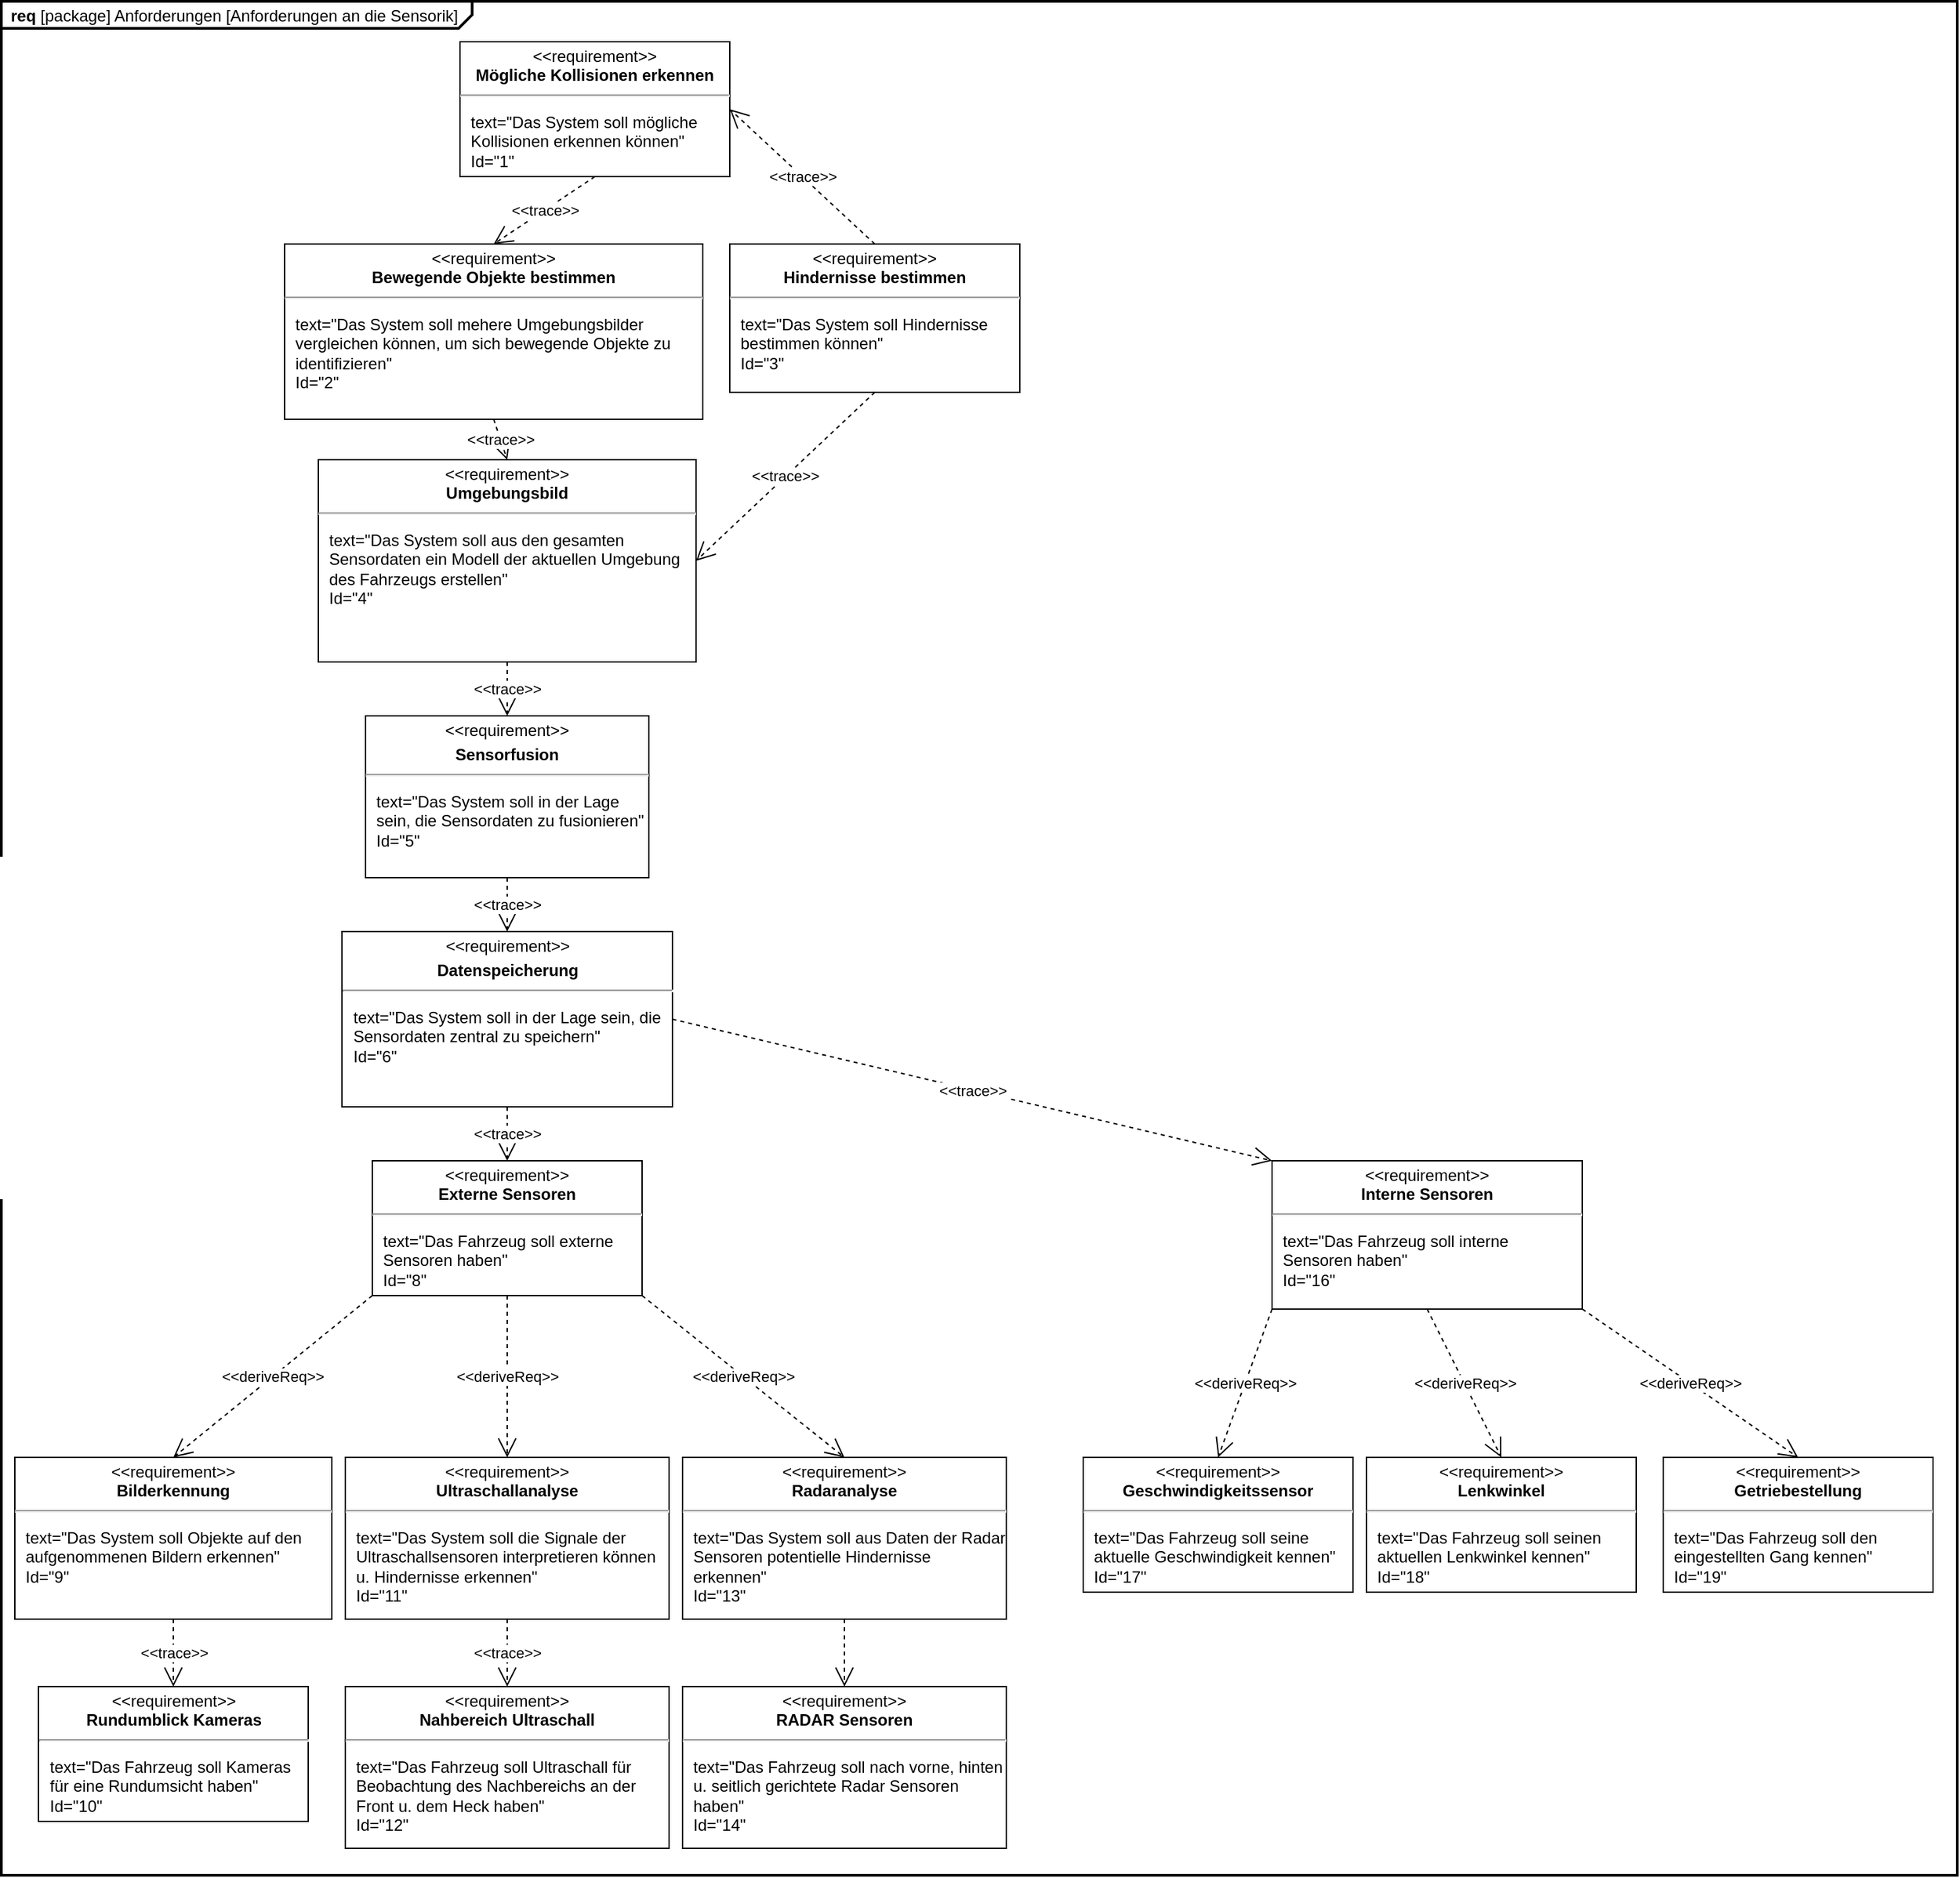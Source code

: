 <mxfile version="22.1.18" type="device">
  <diagram name="Page-1" id="cUt1Z5Ce9xikunBXRKSG">
    <mxGraphModel dx="1434" dy="1852" grid="1" gridSize="10" guides="1" tooltips="1" connect="1" arrows="1" fold="1" page="1" pageScale="1" pageWidth="850" pageHeight="1100" math="0" shadow="0">
      <root>
        <mxCell id="0" />
        <mxCell id="1" parent="0" />
        <mxCell id="ZivWDwuMXYU26zEM_INp-21" value="&lt;p style=&quot;margin:0px;margin-top:4px;margin-left:7px;text-align:left;&quot;&gt;&lt;b&gt;req&lt;/b&gt;&amp;nbsp;[package] Anforderungen [Anforderungen an die Sensorik]&lt;/p&gt;" style="html=1;shape=mxgraph.sysml.package;overflow=fill;labelX=349;strokeWidth=2;align=center;" parent="1" vertex="1">
          <mxGeometry x="40" y="-750" width="1450" height="1390" as="geometry" />
        </mxCell>
        <mxCell id="ZivWDwuMXYU26zEM_INp-5" value="&lt;p style=&quot;margin:0px;margin-top:4px;text-align:center;&quot;&gt;&amp;lt;&amp;lt;requirement&amp;gt;&amp;gt;&lt;br&gt;&lt;b&gt;Rundumblick Kameras&lt;/b&gt;&lt;/p&gt;&lt;hr&gt;&lt;p&gt;&lt;/p&gt;&lt;p style=&quot;margin:0px;margin-left:8px;text-align:left;&quot;&gt;text=&quot;Das Fahrzeug soll Kameras für eine Rundumsicht haben&quot;&lt;br&gt;Id=&quot;10&quot;&lt;/p&gt;" style="shape=rect;overflow=fill;html=1;whiteSpace=wrap;align=center;" parent="1" vertex="1">
          <mxGeometry x="67.5" y="500" width="200" height="100" as="geometry" />
        </mxCell>
        <mxCell id="ZivWDwuMXYU26zEM_INp-9" value="&lt;p style=&quot;margin:0px;margin-top:4px;text-align:center;&quot;&gt;&amp;lt;&amp;lt;requirement&amp;gt;&amp;gt;&lt;br&gt;&lt;b&gt;Nahbereich Ultraschall&lt;/b&gt;&lt;/p&gt;&lt;hr&gt;&lt;p&gt;&lt;/p&gt;&lt;p style=&quot;margin:0px;margin-left:8px;text-align:left;&quot;&gt;text=&quot;Das Fahrzeug soll Ultraschall für Beobachtung des Nachbereichs an der Front u. dem Heck haben&quot;&lt;br&gt;Id=&quot;12&quot;&lt;/p&gt;" style="shape=rect;overflow=fill;html=1;whiteSpace=wrap;align=center;" parent="1" vertex="1">
          <mxGeometry x="295" y="500" width="240" height="120" as="geometry" />
        </mxCell>
        <mxCell id="ZivWDwuMXYU26zEM_INp-12" value="&lt;p style=&quot;margin:0px;margin-top:4px;text-align:center;&quot;&gt;&amp;lt;&amp;lt;requirement&amp;gt;&amp;gt;&lt;br&gt;&lt;b&gt;Bilderkennung&lt;/b&gt;&lt;/p&gt;&lt;hr&gt;&lt;p&gt;&lt;/p&gt;&lt;p style=&quot;margin:0px;margin-left:8px;text-align:left;&quot;&gt;text=&quot;Das System soll Objekte auf den aufgenommenen Bildern erkennen&quot;&lt;br&gt;Id=&quot;9&quot;&lt;/p&gt;" style="shape=rect;overflow=fill;html=1;whiteSpace=wrap;align=center;" parent="1" vertex="1">
          <mxGeometry x="50" y="330" width="235" height="120" as="geometry" />
        </mxCell>
        <mxCell id="ZivWDwuMXYU26zEM_INp-13" value="&lt;p style=&quot;margin:0px;margin-top:4px;text-align:center;&quot;&gt;&amp;lt;&amp;lt;requirement&amp;gt;&amp;gt;&lt;br&gt;&lt;b&gt;Radaranalyse&lt;/b&gt;&lt;/p&gt;&lt;hr&gt;&lt;p&gt;&lt;/p&gt;&lt;p style=&quot;margin:0px;margin-left:8px;text-align:left;&quot;&gt;text=&quot;Das System soll aus Daten der Radar Sensoren potentielle Hindernisse erkennen&quot;&lt;br&gt;Id=&quot;13&quot;&lt;/p&gt;" style="shape=rect;overflow=fill;html=1;whiteSpace=wrap;align=center;" parent="1" vertex="1">
          <mxGeometry x="545" y="330" width="240" height="120" as="geometry" />
        </mxCell>
        <mxCell id="ZivWDwuMXYU26zEM_INp-14" value="&lt;p style=&quot;margin:0px;margin-top:4px;text-align:center;&quot;&gt;&amp;lt;&amp;lt;requirement&amp;gt;&amp;gt;&lt;br&gt;&lt;b&gt;Ultraschallanalyse&lt;/b&gt;&lt;/p&gt;&lt;hr&gt;&lt;p&gt;&lt;/p&gt;&lt;p style=&quot;margin:0px;margin-left:8px;text-align:left;&quot;&gt;text=&quot;Das System soll die Signale der Ultraschall&lt;span style=&quot;background-color: initial;&quot;&gt;sensoren interpretieren können u. Hindernisse erkennen&quot;&lt;/span&gt;&lt;/p&gt;&lt;p style=&quot;margin:0px;margin-left:8px;text-align:left;&quot;&gt;Id=&quot;11&quot;&lt;/p&gt;" style="shape=rect;overflow=fill;html=1;whiteSpace=wrap;align=center;" parent="1" vertex="1">
          <mxGeometry x="295" y="330" width="240" height="120" as="geometry" />
        </mxCell>
        <mxCell id="ZivWDwuMXYU26zEM_INp-16" value="&lt;p style=&quot;margin:0px;margin-top:4px;text-align:center;&quot;&gt;&amp;lt;&amp;lt;requirement&amp;gt;&amp;gt;&lt;br&gt;&lt;b&gt;Umgebungsbild&lt;/b&gt;&lt;/p&gt;&lt;hr&gt;&lt;p&gt;&lt;/p&gt;&lt;p style=&quot;margin:0px;margin-left:8px;text-align:left;&quot;&gt;text=&quot;Das System soll aus den gesamten Sensordaten ein Modell der aktuellen Umgebung des Fahrzeugs erstellen&quot;&lt;br&gt;Id=&quot;4&quot;&lt;/p&gt;" style="shape=rect;overflow=fill;html=1;whiteSpace=wrap;align=center;" parent="1" vertex="1">
          <mxGeometry x="275" y="-410" width="280" height="150" as="geometry" />
        </mxCell>
        <mxCell id="ZivWDwuMXYU26zEM_INp-17" value="&lt;p style=&quot;margin:0px;margin-top:4px;text-align:center;&quot;&gt;&amp;lt;&amp;lt;requirement&amp;gt;&amp;gt;&lt;br&gt;&lt;b&gt;Bewegende Objekte bestimmen&lt;/b&gt;&lt;/p&gt;&lt;hr&gt;&lt;p&gt;&lt;/p&gt;&lt;p style=&quot;margin:0px;margin-left:8px;text-align:left;&quot;&gt;text=&quot;Das System soll mehere Umgebungsbilder vergleichen können, um sich bewegende Objekte zu identifizieren&quot;&lt;br&gt;Id=&quot;2&quot;&lt;/p&gt;" style="shape=rect;overflow=fill;html=1;whiteSpace=wrap;align=center;" parent="1" vertex="1">
          <mxGeometry x="250" y="-570" width="310" height="130" as="geometry" />
        </mxCell>
        <mxCell id="ZivWDwuMXYU26zEM_INp-18" value="&lt;p style=&quot;margin:0px;margin-top:4px;text-align:center;&quot;&gt;&amp;lt;&amp;lt;requirement&amp;gt;&amp;gt;&lt;br&gt;&lt;b&gt;Mögliche Kollisionen erkennen&lt;/b&gt;&lt;/p&gt;&lt;hr&gt;&lt;p&gt;&lt;/p&gt;&lt;p style=&quot;margin:0px;margin-left:8px;text-align:left;&quot;&gt;text=&quot;Das System soll mögliche Kollisionen erkennen können&quot;&lt;br&gt;Id=&quot;1&quot;&lt;/p&gt;" style="shape=rect;overflow=fill;html=1;whiteSpace=wrap;align=center;" parent="1" vertex="1">
          <mxGeometry x="380" y="-720" width="200" height="100" as="geometry" />
        </mxCell>
        <mxCell id="ZivWDwuMXYU26zEM_INp-31" value="&amp;lt;&amp;lt;trace&amp;gt;&amp;gt;" style="endArrow=open;html=1;edgeStyle=none;endSize=12;dashed=1;rounded=0;exitX=0.5;exitY=1;exitDx=0;exitDy=0;entryX=0.5;entryY=0;entryDx=0;entryDy=0;" parent="1" source="ZivWDwuMXYU26zEM_INp-12" target="ZivWDwuMXYU26zEM_INp-5" edge="1">
          <mxGeometry x="0.002" relative="1" as="geometry">
            <mxPoint x="227" y="669" as="sourcePoint" />
            <mxPoint x="225" y="700" as="targetPoint" />
            <mxPoint as="offset" />
          </mxGeometry>
        </mxCell>
        <mxCell id="ZivWDwuMXYU26zEM_INp-32" value="&amp;lt;&amp;lt;trace&amp;gt;&amp;gt;" style="endArrow=open;html=1;edgeStyle=none;endSize=12;dashed=1;rounded=0;exitX=0.5;exitY=1;exitDx=0;exitDy=0;entryX=0.5;entryY=0;entryDx=0;entryDy=0;" parent="1" source="ZivWDwuMXYU26zEM_INp-14" target="ZivWDwuMXYU26zEM_INp-9" edge="1">
          <mxGeometry relative="1" as="geometry">
            <mxPoint x="237" y="679" as="sourcePoint" />
            <mxPoint x="235" y="710" as="targetPoint" />
          </mxGeometry>
        </mxCell>
        <mxCell id="ZivWDwuMXYU26zEM_INp-34" value="&amp;lt;&amp;lt;deriveReq&amp;gt;&amp;gt;" style="endArrow=open;html=1;edgeStyle=none;endSize=12;dashed=1;rounded=0;exitX=0;exitY=1;exitDx=0;exitDy=0;entryX=0.5;entryY=0;entryDx=0;entryDy=0;" parent="1" source="kql1UV2FeJ1EaoSSqhS6-2" target="ZivWDwuMXYU26zEM_INp-12" edge="1">
          <mxGeometry relative="1" as="geometry">
            <mxPoint x="339.5" y="30" as="sourcePoint" />
            <mxPoint x="262" y="540" as="targetPoint" />
          </mxGeometry>
        </mxCell>
        <mxCell id="ZivWDwuMXYU26zEM_INp-35" value="&amp;lt;&amp;lt;deriveReq&amp;gt;&amp;gt;" style="endArrow=open;html=1;edgeStyle=none;endSize=12;dashed=1;rounded=0;exitX=0.5;exitY=1;exitDx=0;exitDy=0;entryX=0.5;entryY=0;entryDx=0;entryDy=0;" parent="1" source="kql1UV2FeJ1EaoSSqhS6-2" target="ZivWDwuMXYU26zEM_INp-14" edge="1">
          <mxGeometry relative="1" as="geometry">
            <mxPoint x="407" y="30" as="sourcePoint" />
            <mxPoint x="272" y="550" as="targetPoint" />
          </mxGeometry>
        </mxCell>
        <mxCell id="ZivWDwuMXYU26zEM_INp-36" value="&amp;lt;&amp;lt;deriveReq&amp;gt;&amp;gt;" style="endArrow=open;html=1;edgeStyle=none;endSize=12;dashed=1;rounded=0;exitX=1;exitY=1;exitDx=0;exitDy=0;entryX=0.5;entryY=0;entryDx=0;entryDy=0;" parent="1" source="kql1UV2FeJ1EaoSSqhS6-2" target="ZivWDwuMXYU26zEM_INp-13" edge="1">
          <mxGeometry relative="1" as="geometry">
            <mxPoint x="474.5" y="30" as="sourcePoint" />
            <mxPoint x="282" y="560" as="targetPoint" />
          </mxGeometry>
        </mxCell>
        <mxCell id="ZivWDwuMXYU26zEM_INp-37" value="&amp;lt;&amp;lt;trace&amp;gt;&amp;gt;" style="endArrow=open;html=1;edgeStyle=none;endSize=12;dashed=1;rounded=0;exitX=0.5;exitY=1;exitDx=0;exitDy=0;entryX=0.5;entryY=0;entryDx=0;entryDy=0;" parent="1" source="ZivWDwuMXYU26zEM_INp-17" target="ZivWDwuMXYU26zEM_INp-16" edge="1">
          <mxGeometry relative="1" as="geometry">
            <mxPoint x="292" y="-41" as="sourcePoint" />
            <mxPoint x="290" y="-10" as="targetPoint" />
          </mxGeometry>
        </mxCell>
        <mxCell id="ZivWDwuMXYU26zEM_INp-38" value="&lt;div&gt;&amp;lt;&amp;lt;trace&amp;gt;&amp;gt;&lt;/div&gt;" style="endArrow=open;html=1;edgeStyle=none;endSize=12;dashed=1;rounded=0;exitX=0.5;exitY=1;exitDx=0;exitDy=0;entryX=0.5;entryY=0;entryDx=0;entryDy=0;" parent="1" source="ZivWDwuMXYU26zEM_INp-18" target="ZivWDwuMXYU26zEM_INp-17" edge="1">
          <mxGeometry relative="1" as="geometry">
            <mxPoint x="640" y="-700" as="sourcePoint" />
            <mxPoint x="740" y="-580" as="targetPoint" />
          </mxGeometry>
        </mxCell>
        <mxCell id="ZivWDwuMXYU26zEM_INp-39" value="&lt;p style=&quot;margin:0px;margin-top:4px;text-align:center;&quot;&gt;&amp;lt;&amp;lt;requirement&amp;gt;&amp;gt;&lt;br&gt;&lt;b&gt;Hindernisse bestimmen&lt;/b&gt;&lt;/p&gt;&lt;hr&gt;&lt;p&gt;&lt;/p&gt;&lt;p style=&quot;margin:0px;margin-left:8px;text-align:left;&quot;&gt;text=&quot;Das System soll Hindernisse bestimmen können&quot;&lt;br&gt;Id=&quot;3&quot;&lt;/p&gt;" style="shape=rect;overflow=fill;html=1;whiteSpace=wrap;align=center;" parent="1" vertex="1">
          <mxGeometry x="580" y="-570" width="215" height="110" as="geometry" />
        </mxCell>
        <mxCell id="ZivWDwuMXYU26zEM_INp-40" value="&amp;lt;&amp;lt;trace&amp;gt;&amp;gt;" style="endArrow=open;html=1;edgeStyle=none;endSize=12;dashed=1;rounded=0;exitX=0.5;exitY=0;exitDx=0;exitDy=0;entryX=1;entryY=0.5;entryDx=0;entryDy=0;" parent="1" source="ZivWDwuMXYU26zEM_INp-39" target="ZivWDwuMXYU26zEM_INp-18" edge="1">
          <mxGeometry relative="1" as="geometry">
            <mxPoint x="425" y="-910" as="sourcePoint" />
            <mxPoint x="425" y="-860" as="targetPoint" />
          </mxGeometry>
        </mxCell>
        <mxCell id="ZivWDwuMXYU26zEM_INp-42" value="&amp;lt;&amp;lt;trace&amp;gt;&amp;gt;" style="endArrow=open;html=1;edgeStyle=none;endSize=12;dashed=1;rounded=0;exitX=0.5;exitY=1;exitDx=0;exitDy=0;entryX=1;entryY=0.5;entryDx=0;entryDy=0;" parent="1" source="ZivWDwuMXYU26zEM_INp-39" target="ZivWDwuMXYU26zEM_INp-16" edge="1">
          <mxGeometry relative="1" as="geometry">
            <mxPoint x="445" y="-890" as="sourcePoint" />
            <mxPoint x="445" y="-840" as="targetPoint" />
          </mxGeometry>
        </mxCell>
        <mxCell id="ZivWDwuMXYU26zEM_INp-43" value="&lt;p style=&quot;margin:0px;margin-top:4px;text-align:center;&quot;&gt;&amp;lt;&amp;lt;requirement&amp;gt;&amp;gt;&lt;br&gt;&lt;b&gt;Getriebestellung&lt;/b&gt;&lt;/p&gt;&lt;hr&gt;&lt;p&gt;&lt;/p&gt;&lt;p style=&quot;margin:0px;margin-left:8px;text-align:left;&quot;&gt;text=&quot;Das Fahrzeug soll den eingestellten Gang kennen&quot;&lt;br&gt;Id=&quot;19&quot;&lt;/p&gt;" style="shape=rect;overflow=fill;html=1;whiteSpace=wrap;align=center;" parent="1" vertex="1">
          <mxGeometry x="1272" y="330" width="200" height="100" as="geometry" />
        </mxCell>
        <mxCell id="ZivWDwuMXYU26zEM_INp-44" value="&lt;p style=&quot;margin:0px;margin-top:4px;text-align:center;&quot;&gt;&amp;lt;&amp;lt;requirement&amp;gt;&amp;gt;&lt;br&gt;&lt;b&gt;Geschwindigkeitssensor&lt;/b&gt;&lt;/p&gt;&lt;hr&gt;&lt;p&gt;&lt;/p&gt;&lt;p style=&quot;margin:0px;margin-left:8px;text-align:left;&quot;&gt;text=&quot;Das Fahrzeug soll seine aktuelle Geschwindigkeit kennen&quot;&lt;br&gt;Id=&quot;17&quot;&lt;/p&gt;" style="shape=rect;overflow=fill;html=1;whiteSpace=wrap;align=center;" parent="1" vertex="1">
          <mxGeometry x="842" y="330" width="200" height="100" as="geometry" />
        </mxCell>
        <mxCell id="ZivWDwuMXYU26zEM_INp-45" value="&lt;p style=&quot;margin:0px;margin-top:4px;text-align:center;&quot;&gt;&amp;lt;&amp;lt;requirement&amp;gt;&amp;gt;&lt;br&gt;&lt;b&gt;Lenkwinkel&lt;/b&gt;&lt;/p&gt;&lt;hr&gt;&lt;p&gt;&lt;/p&gt;&lt;p style=&quot;margin:0px;margin-left:8px;text-align:left;&quot;&gt;text=&quot;Das Fahrzeug soll seinen aktuellen Lenkwinkel kennen&quot;&lt;br&gt;Id=&quot;18&quot;&lt;/p&gt;" style="shape=rect;overflow=fill;html=1;whiteSpace=wrap;align=center;" parent="1" vertex="1">
          <mxGeometry x="1052" y="330" width="200" height="100" as="geometry" />
        </mxCell>
        <mxCell id="kql1UV2FeJ1EaoSSqhS6-1" value="&lt;p style=&quot;margin:0px;margin-top:4px;text-align:center;&quot;&gt;&amp;lt;&amp;lt;requirement&amp;gt;&amp;gt;&lt;br&gt;&lt;b&gt;Interne Sensoren&lt;/b&gt;&lt;/p&gt;&lt;hr&gt;&lt;p&gt;&lt;/p&gt;&lt;p style=&quot;margin:0px;margin-left:8px;text-align:left;&quot;&gt;text=&quot;Das Fahrzeug soll interne Sensoren haben&quot;&lt;br&gt;Id=&quot;16&quot;&lt;/p&gt;" style="shape=rect;overflow=fill;html=1;whiteSpace=wrap;align=center;" parent="1" vertex="1">
          <mxGeometry x="982" y="110" width="230" height="110" as="geometry" />
        </mxCell>
        <mxCell id="kql1UV2FeJ1EaoSSqhS6-2" value="&lt;p style=&quot;margin:0px;margin-top:4px;text-align:center;&quot;&gt;&amp;lt;&amp;lt;requirement&amp;gt;&amp;gt;&lt;br&gt;&lt;b&gt;Externe Sensoren&lt;/b&gt;&lt;/p&gt;&lt;hr&gt;&lt;p&gt;&lt;/p&gt;&lt;p style=&quot;margin:0px;margin-left:8px;text-align:left;&quot;&gt;text=&quot;Das Fahrzeug soll externe Sensoren haben&quot;&lt;br&gt;Id=&quot;8&quot;&lt;/p&gt;" style="shape=rect;overflow=fill;html=1;whiteSpace=wrap;align=center;" parent="1" vertex="1">
          <mxGeometry x="315" y="110" width="200" height="100" as="geometry" />
        </mxCell>
        <mxCell id="kql1UV2FeJ1EaoSSqhS6-3" value="&amp;lt;&amp;lt;trace&amp;gt;&amp;gt;" style="endArrow=open;html=1;edgeStyle=none;endSize=12;dashed=1;rounded=0;entryX=0.5;entryY=0;entryDx=0;entryDy=0;exitX=0.5;exitY=1;exitDx=0;exitDy=0;" parent="1" source="Xa42C8FGXvbnhTCfCQw9-4" target="kql1UV2FeJ1EaoSSqhS6-2" edge="1">
          <mxGeometry relative="1" as="geometry">
            <mxPoint x="415" y="60" as="sourcePoint" />
            <mxPoint x="423" y="-240" as="targetPoint" />
          </mxGeometry>
        </mxCell>
        <mxCell id="kql1UV2FeJ1EaoSSqhS6-4" value="&amp;lt;&amp;lt;deriveReq&amp;gt;&amp;gt;" style="endArrow=open;html=1;edgeStyle=none;endSize=12;dashed=1;rounded=0;exitX=0;exitY=1;exitDx=0;exitDy=0;entryX=0.5;entryY=0;entryDx=0;entryDy=0;" parent="1" source="kql1UV2FeJ1EaoSSqhS6-1" target="ZivWDwuMXYU26zEM_INp-44" edge="1">
          <mxGeometry relative="1" as="geometry">
            <mxPoint x="427" y="230" as="sourcePoint" />
            <mxPoint x="435" y="350" as="targetPoint" />
          </mxGeometry>
        </mxCell>
        <mxCell id="kql1UV2FeJ1EaoSSqhS6-5" value="&amp;lt;&amp;lt;deriveReq&amp;gt;&amp;gt;" style="endArrow=open;html=1;edgeStyle=none;endSize=12;dashed=1;rounded=0;exitX=0.5;exitY=1;exitDx=0;exitDy=0;entryX=0.5;entryY=0;entryDx=0;entryDy=0;" parent="1" source="kql1UV2FeJ1EaoSSqhS6-1" target="ZivWDwuMXYU26zEM_INp-45" edge="1">
          <mxGeometry relative="1" as="geometry">
            <mxPoint x="437" y="240" as="sourcePoint" />
            <mxPoint x="445" y="360" as="targetPoint" />
          </mxGeometry>
        </mxCell>
        <mxCell id="kql1UV2FeJ1EaoSSqhS6-6" value="&amp;lt;&amp;lt;deriveReq&amp;gt;&amp;gt;" style="endArrow=open;html=1;edgeStyle=none;endSize=12;dashed=1;rounded=0;exitX=1;exitY=1;exitDx=0;exitDy=0;entryX=0.5;entryY=0;entryDx=0;entryDy=0;" parent="1" source="kql1UV2FeJ1EaoSSqhS6-1" target="ZivWDwuMXYU26zEM_INp-43" edge="1">
          <mxGeometry relative="1" as="geometry">
            <mxPoint x="447" y="250" as="sourcePoint" />
            <mxPoint x="455" y="370" as="targetPoint" />
          </mxGeometry>
        </mxCell>
        <mxCell id="kql1UV2FeJ1EaoSSqhS6-7" value="&amp;lt;&amp;lt;trace&amp;gt;&amp;gt;" style="endArrow=open;html=1;edgeStyle=none;endSize=12;dashed=1;rounded=0;exitX=1;exitY=0.5;exitDx=0;exitDy=0;entryX=0;entryY=0;entryDx=0;entryDy=0;" parent="1" source="Xa42C8FGXvbnhTCfCQw9-4" target="kql1UV2FeJ1EaoSSqhS6-1" edge="1">
          <mxGeometry relative="1" as="geometry">
            <mxPoint x="515" y="10" as="sourcePoint" />
            <mxPoint x="463" y="-200" as="targetPoint" />
          </mxGeometry>
        </mxCell>
        <mxCell id="-LhFyR1HotX3XMiDyxFP-3" value="&amp;lt;&amp;lt;trace&amp;gt;&amp;gt;" style="endArrow=open;html=1;edgeStyle=none;endSize=12;dashed=1;rounded=0;exitX=0.5;exitY=1;exitDx=0;exitDy=0;entryX=0.5;entryY=0;entryDx=0;entryDy=0;" parent="1" source="ZivWDwuMXYU26zEM_INp-16" target="Xa42C8FGXvbnhTCfCQw9-3" edge="1">
          <mxGeometry relative="1" as="geometry">
            <mxPoint x="415" y="-410" as="sourcePoint" />
            <mxPoint x="415" y="-360" as="targetPoint" />
          </mxGeometry>
        </mxCell>
        <mxCell id="Xa42C8FGXvbnhTCfCQw9-1" value="" style="endArrow=open;html=1;edgeStyle=none;endSize=12;dashed=1;rounded=0;exitX=0.5;exitY=1;exitDx=0;exitDy=0;" parent="1" source="ZivWDwuMXYU26zEM_INp-13" target="ZivWDwuMXYU26zEM_INp-10" edge="1">
          <mxGeometry relative="1" as="geometry">
            <mxPoint x="665" y="450" as="sourcePoint" />
            <mxPoint x="665" y="660" as="targetPoint" />
          </mxGeometry>
        </mxCell>
        <mxCell id="ZivWDwuMXYU26zEM_INp-10" value="&lt;p style=&quot;margin:0px;margin-top:4px;text-align:center;&quot;&gt;&amp;lt;&amp;lt;requirement&amp;gt;&amp;gt;&lt;br&gt;&lt;b&gt;RADAR Sensoren&lt;/b&gt;&lt;/p&gt;&lt;hr&gt;&lt;p&gt;&lt;/p&gt;&lt;p style=&quot;margin:0px;margin-left:8px;text-align:left;&quot;&gt;text=&quot;Das Fahrzeug soll nach vorne, hinten u. seitlich gerichtete Radar Sensoren haben&quot;&lt;br&gt;Id=&quot;14&quot;&lt;/p&gt;" style="shape=rect;overflow=fill;html=1;whiteSpace=wrap;align=center;" parent="1" vertex="1">
          <mxGeometry x="545" y="500" width="240" height="120" as="geometry" />
        </mxCell>
        <mxCell id="Xa42C8FGXvbnhTCfCQw9-3" value="&lt;p style=&quot;margin:0px;margin-top:4px;text-align:center;&quot;&gt;&amp;lt;&amp;lt;requirement&amp;gt;&amp;gt;&lt;b&gt;&lt;br&gt;&lt;/b&gt;&lt;/p&gt;&lt;p style=&quot;margin:0px;margin-top:4px;text-align:center;&quot;&gt;&lt;b&gt;Sensorfusion&lt;/b&gt;&lt;br&gt;&lt;/p&gt;&lt;hr&gt;&lt;p&gt;&lt;/p&gt;&lt;p style=&quot;margin:0px;margin-left:8px;text-align:left;&quot;&gt;text=&quot;Das System soll in der Lage sein, die Sensordaten zu fusionieren&quot;&lt;br&gt;Id=&quot;5&quot;&lt;/p&gt;" style="shape=rect;overflow=fill;html=1;whiteSpace=wrap;align=center;" parent="1" vertex="1">
          <mxGeometry x="310" y="-220" width="210" height="120" as="geometry" />
        </mxCell>
        <mxCell id="Xa42C8FGXvbnhTCfCQw9-4" value="&lt;p style=&quot;margin:0px;margin-top:4px;text-align:center;&quot;&gt;&amp;lt;&amp;lt;requirement&amp;gt;&amp;gt;&lt;b&gt;&lt;br&gt;&lt;/b&gt;&lt;/p&gt;&lt;p style=&quot;margin:0px;margin-top:4px;text-align:center;&quot;&gt;&lt;b&gt;Datenspeicherung&lt;/b&gt;&lt;br&gt;&lt;/p&gt;&lt;hr&gt;&lt;p&gt;&lt;/p&gt;&lt;p style=&quot;margin:0px;margin-left:8px;text-align:left;&quot;&gt;text=&quot;Das System soll in der Lage sein, die Sensordaten zentral zu speichern&quot;&lt;br&gt;Id=&quot;6&quot;&lt;/p&gt;" style="shape=rect;overflow=fill;html=1;whiteSpace=wrap;align=center;" parent="1" vertex="1">
          <mxGeometry x="292.5" y="-60" width="245" height="130" as="geometry" />
        </mxCell>
        <mxCell id="Xa42C8FGXvbnhTCfCQw9-5" value="&amp;lt;&amp;lt;trace&amp;gt;&amp;gt;" style="endArrow=open;html=1;edgeStyle=none;endSize=12;dashed=1;rounded=0;exitX=0.5;exitY=1;exitDx=0;exitDy=0;entryX=0.5;entryY=0;entryDx=0;entryDy=0;" parent="1" source="Xa42C8FGXvbnhTCfCQw9-3" target="Xa42C8FGXvbnhTCfCQw9-4" edge="1">
          <mxGeometry relative="1" as="geometry">
            <mxPoint x="740" y="-210" as="sourcePoint" />
            <mxPoint x="740" y="-140" as="targetPoint" />
          </mxGeometry>
        </mxCell>
      </root>
    </mxGraphModel>
  </diagram>
</mxfile>
